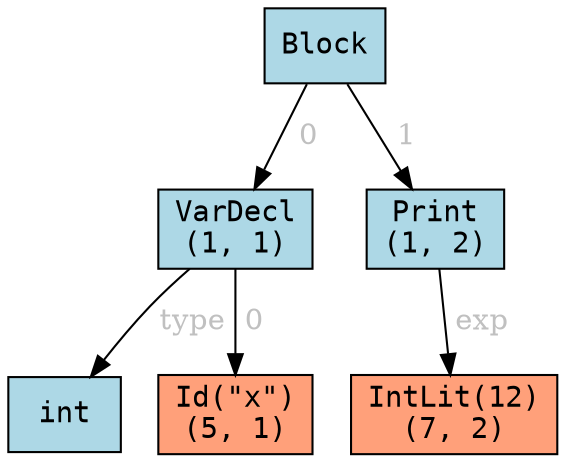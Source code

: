 digraph AST {
node [shape=box style=filled fontname=Courier];
0[label="Block" fillcolor="lightblue"];0 -> 1[label=" 0", fontcolor="gray"];
1[label="VarDecl\n(1, 1)" fillcolor="lightblue"];1 -> 2[label=" type", fontcolor="gray"];
2[label="int" fillcolor="lightblue"];1 -> 3[label=" 0", fontcolor="gray"];
3[label="Id(\"x\")\n(5, 1)" fillcolor="lightsalmon"];0 -> 4[label=" 1", fontcolor="gray"];
4[label="Print\n(1, 2)" fillcolor="lightblue"];4 -> 5[label=" exp", fontcolor="gray"];
5[label="IntLit(12)\n(7, 2)" fillcolor="lightsalmon"];}
